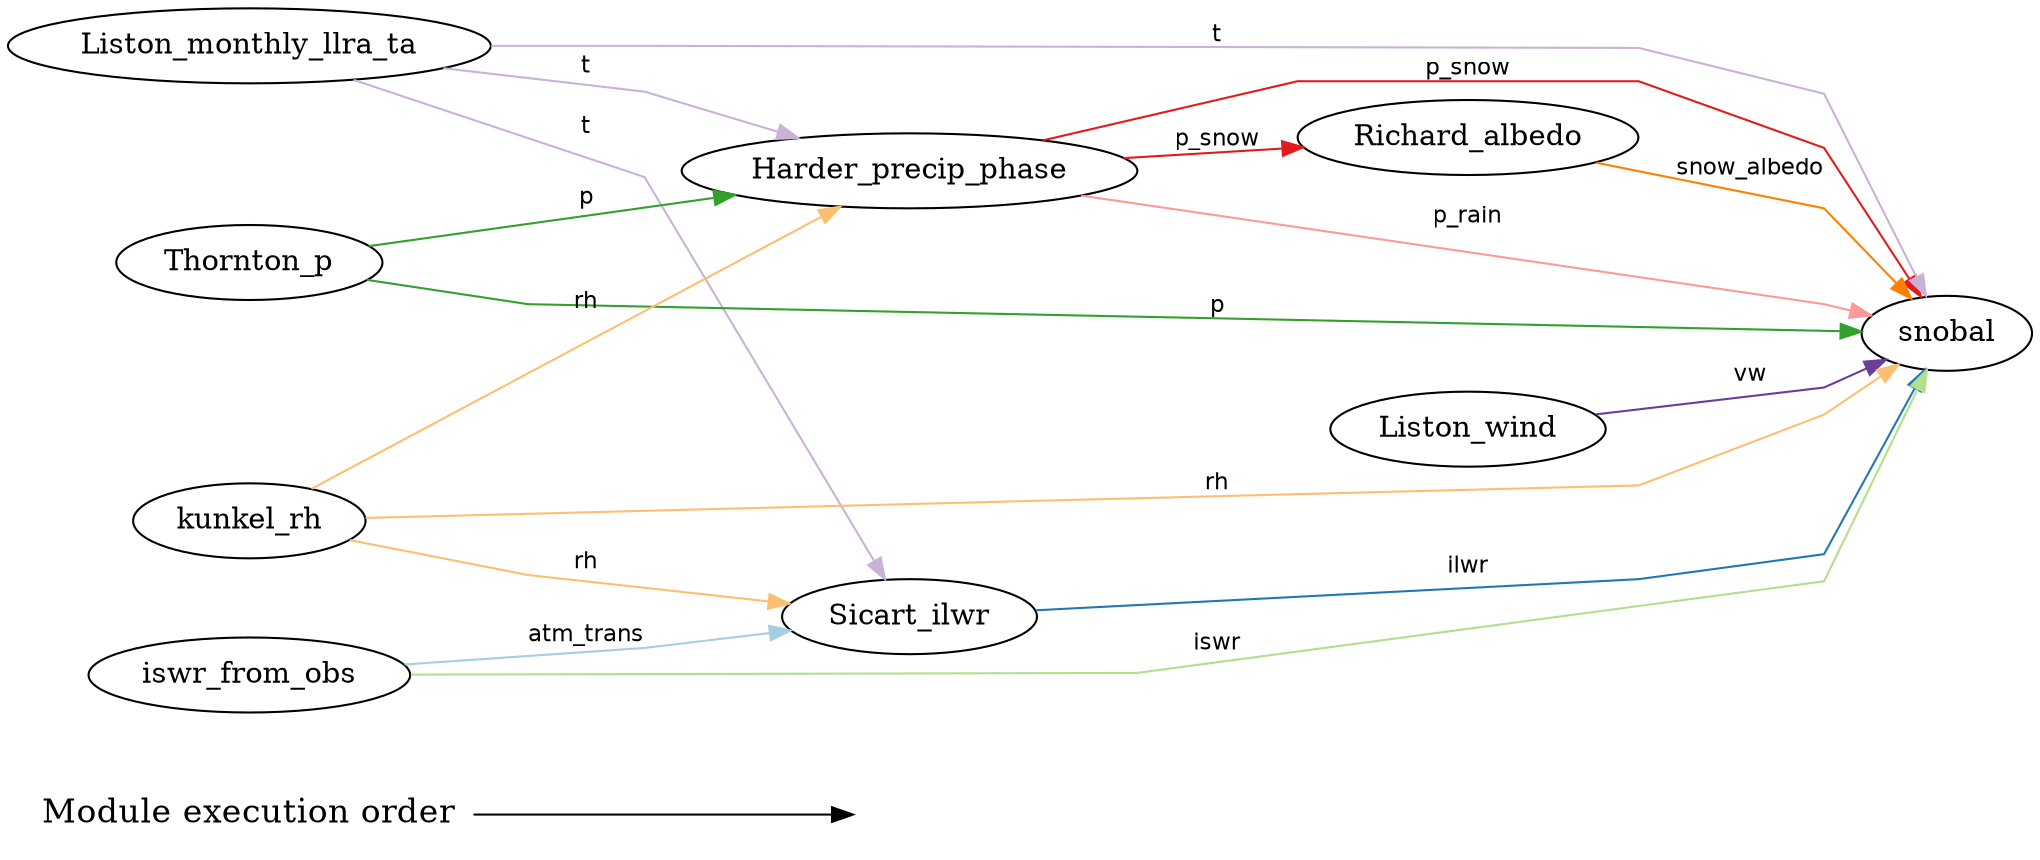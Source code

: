 digraph G {
	graph [rankdir=LR,
		splines=polyline
	];
	{
		node [fontsize=16,
			shape=plaintext
		];
		"Module execution order"		 [fontsize=16,
			shape=plaintext];
		""		 [fontsize=16,
			shape=plaintext];
		"Module execution order" -> "";
	}
	0	 [label=Harder_precip_phase];
	3	 [label=Richard_albedo];
	0 -> 3	 [color="/paired12/6",
		edgetype=p_snow,
		fontname=Helvetica,
		fontsize=11,
		label=p_snow];
	8	 [label=snobal];
	0 -> 8	 [color="/paired12/5",
		edgetype=p_rain,
		fontname=Helvetica,
		fontsize=11,
		label=p_rain];
	0 -> 8	 [color="/paired12/6",
		edgetype=p_snow,
		fontname=Helvetica,
		fontsize=11,
		label=p_snow];
	1	 [label=Liston_monthly_llra_ta];
	1 -> 0	 [color="/paired12/9",
		edgetype=t,
		fontname=Helvetica,
		fontsize=11,
		label=t];
	4	 [label=Sicart_ilwr];
	1 -> 4	 [color="/paired12/9",
		edgetype=t,
		fontname=Helvetica,
		fontsize=11,
		label=t];
	1 -> 8	 [color="/paired12/9",
		edgetype=t,
		fontname=Helvetica,
		fontsize=11,
		label=t];
	2	 [label=Liston_wind];
	2 -> 8	 [color="/paired12/10",
		edgetype=vw,
		fontname=Helvetica,
		fontsize=11,
		label=vw];
	3 -> 8	 [color="/paired12/8",
		edgetype=snow_albedo,
		fontname=Helvetica,
		fontsize=11,
		label=snow_albedo];
	4 -> 8	 [color="/paired12/2",
		edgetype=ilwr,
		fontname=Helvetica,
		fontsize=11,
		label=ilwr];
	5	 [label=Thornton_p];
	5 -> 0	 [color="/paired12/4",
		edgetype=p,
		fontname=Helvetica,
		fontsize=11,
		label=p];
	5 -> 8	 [color="/paired12/4",
		edgetype=p,
		fontname=Helvetica,
		fontsize=11,
		label=p];
	6	 [label=iswr_from_obs];
	6 -> 4	 [color="/paired12/1",
		edgetype=atm_trans,
		fontname=Helvetica,
		fontsize=11,
		label=atm_trans];
	6 -> 8	 [color="/paired12/3",
		edgetype=iswr,
		fontname=Helvetica,
		fontsize=11,
		label=iswr];
	7	 [label=kunkel_rh];
	7 -> 0	 [color="/paired12/7",
		edgetype=rh,
		fontname=Helvetica,
		fontsize=11,
		label=rh];
	7 -> 4	 [color="/paired12/7",
		edgetype=rh,
		fontname=Helvetica,
		fontsize=11,
		label=rh];
	7 -> 8	 [color="/paired12/7",
		edgetype=rh,
		fontname=Helvetica,
		fontsize=11,
		label=rh];
}

